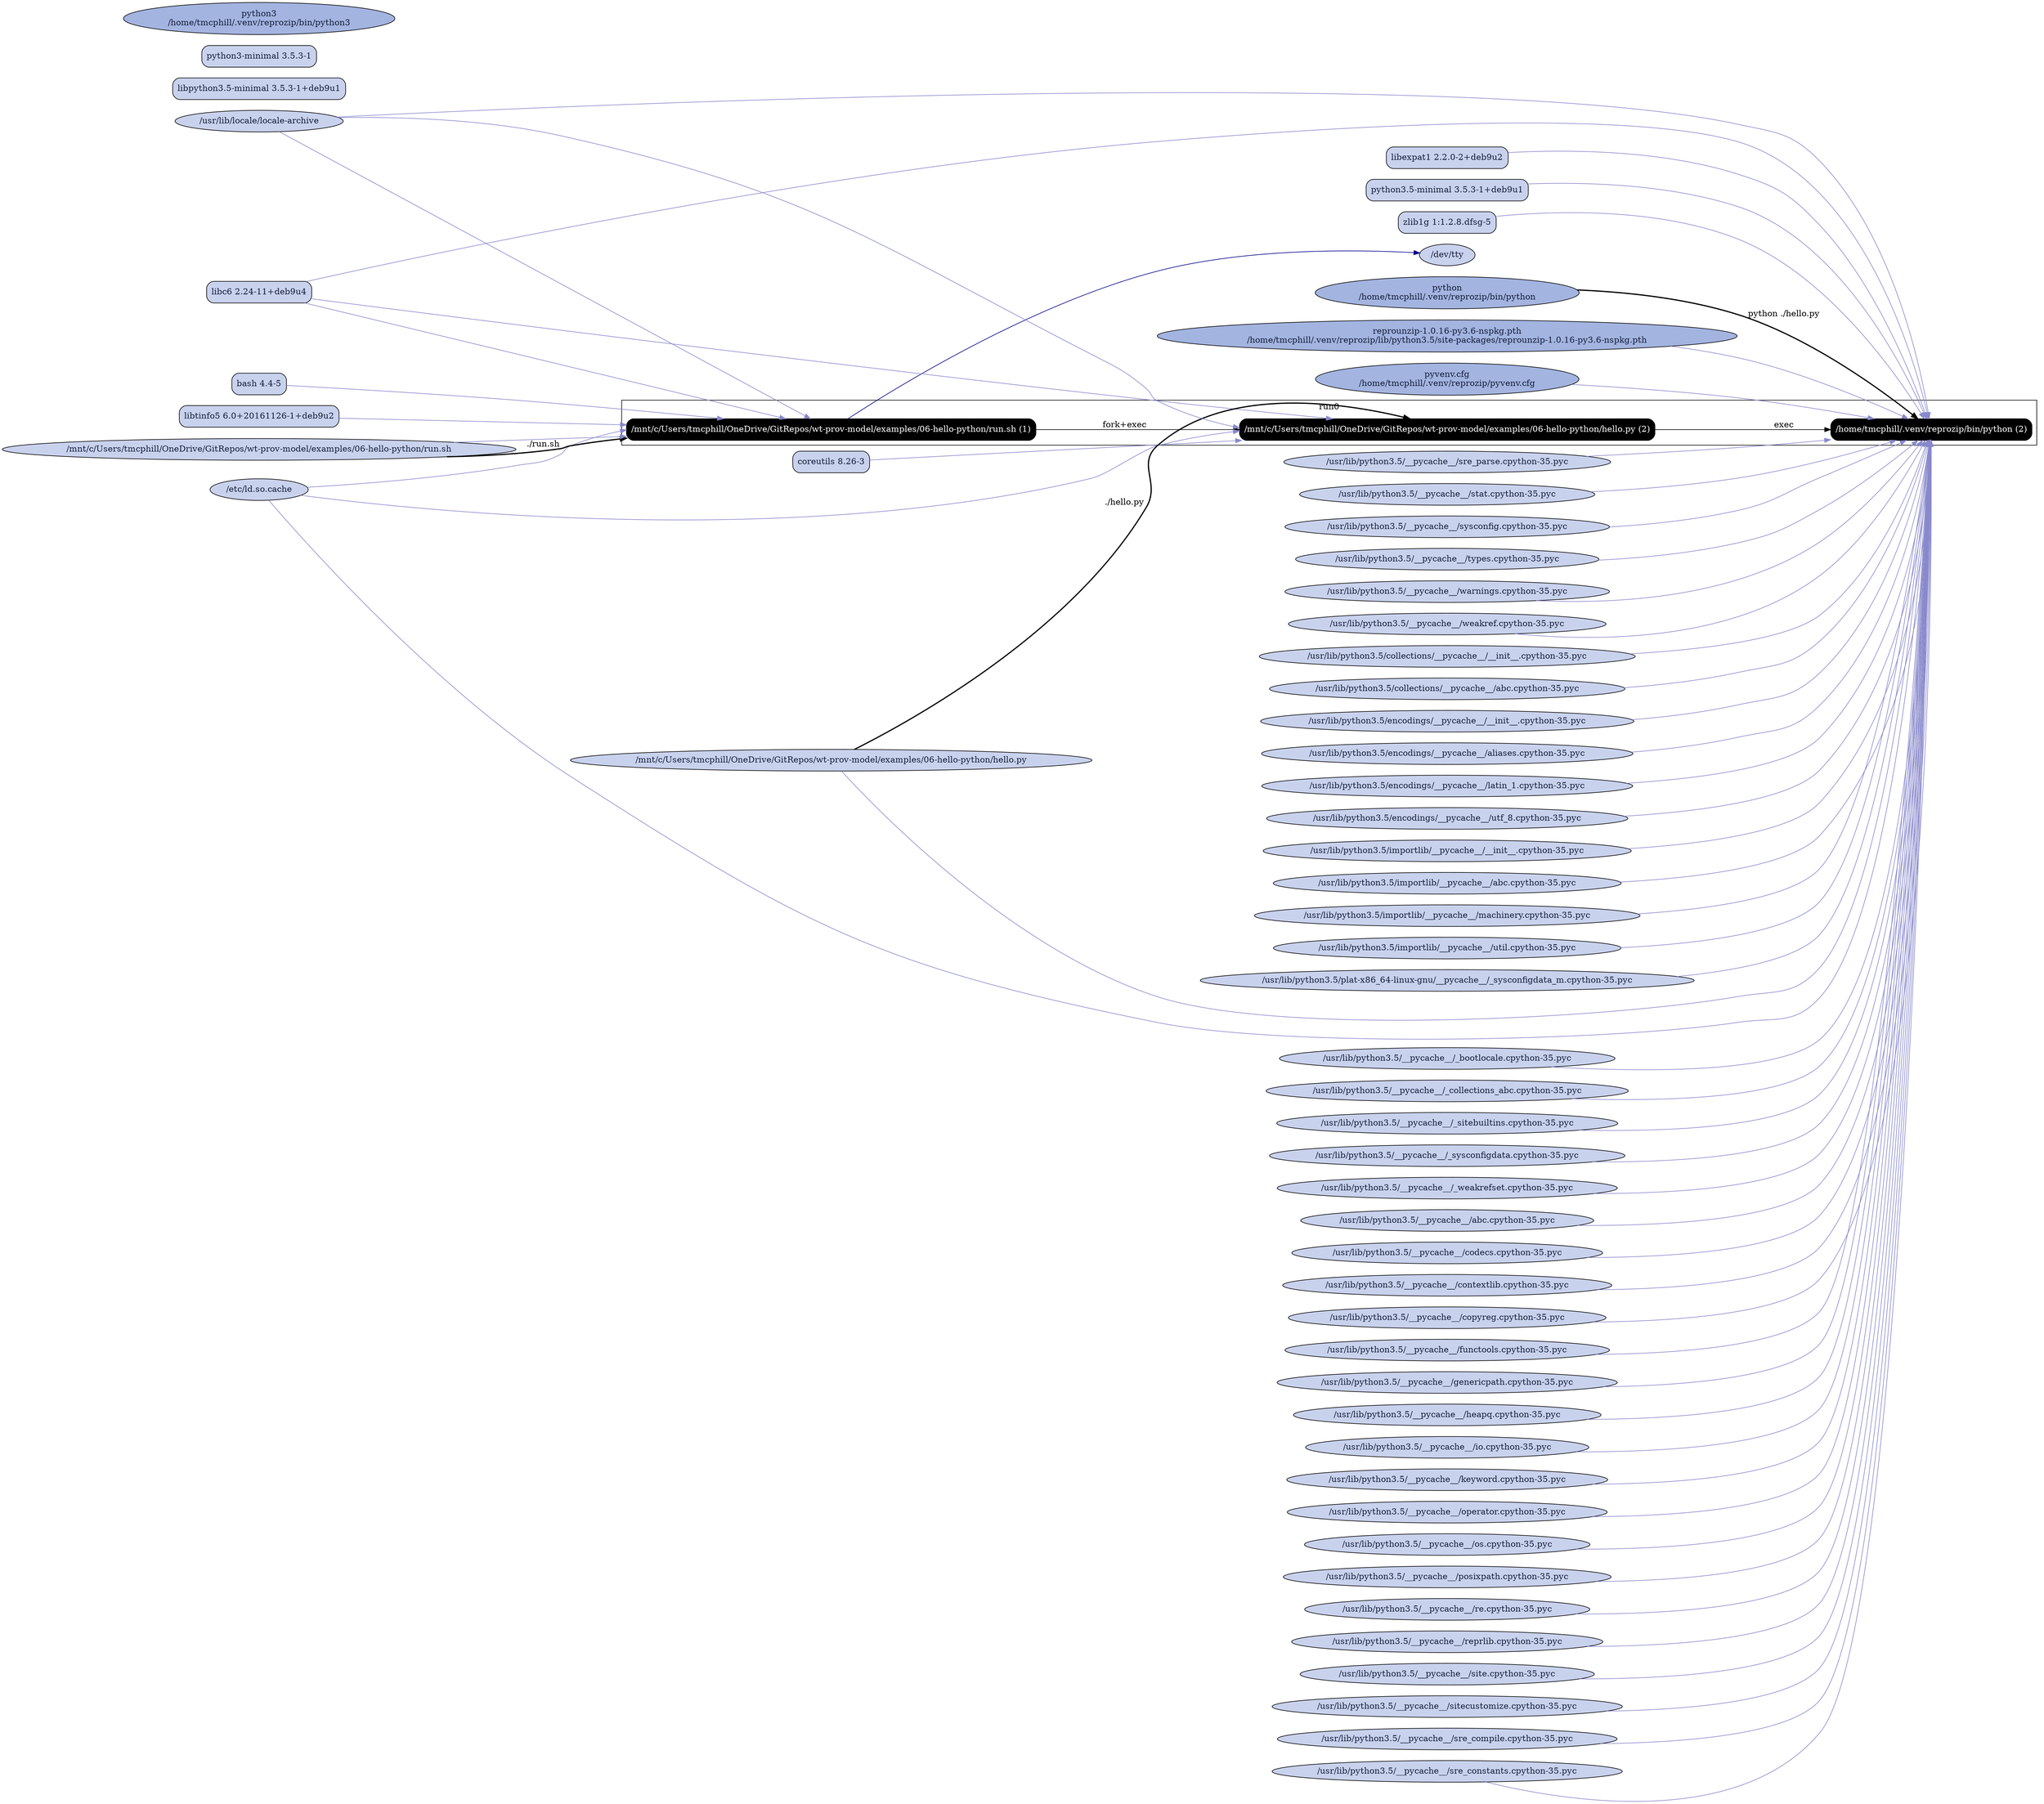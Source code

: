 digraph G {
    rankdir=LR;

    /* programs */
    node [shape=box fontcolor=white fillcolor=black style="filled,rounded"];
    subgraph cluster_run0 {
        label="run0";
        prog0 [label="/mnt/c/Users/tmcphill/OneDrive/GitRepos/wt-prov-model/examples/06-hello-python/run.sh (1)"];
        prog1 [label="/mnt/c/Users/tmcphill/OneDrive/GitRepos/wt-prov-model/examples/06-hello-python/hello.py (2)"];
        prog0 -> prog1 [label="fork+exec"];
        prog2 [label="/home/tmcphill/.venv/reprozip/bin/python (2)"];
        prog1 -> prog2 [label="exec"];
    }

    node [shape=ellipse fontcolor="#131C39" fillcolor="#C9D2ED"];

    /* system packages */
    "pkg bash" [shape=box,label="bash 4.4-5"];
    "pkg coreutils" [shape=box,label="coreutils 8.26-3"];
    "pkg libc6" [shape=box,label="libc6 2.24-11+deb9u4"];
    "pkg libexpat1" [shape=box,label="libexpat1 2.2.0-2+deb9u2"];
    "pkg libpython3.5-minimal" [shape=box,label="libpython3.5-minimal 3.5.3-1+deb9u1"];
    "pkg libtinfo5" [shape=box,label="libtinfo5 6.0+20161126-1+deb9u2"];
    "pkg python3-minimal" [shape=box,label="python3-minimal 3.5.3-1"];
    "pkg python3.5-minimal" [shape=box,label="python3.5-minimal 3.5.3-1+deb9u1"];
    "pkg zlib1g" [shape=box,label="zlib1g 1:1.2.8.dfsg-5"];

    /* other files */
    "/dev/tty";
    "/etc/ld.so.cache";
    "/home/tmcphill/.venv/reprozip/bin/python" [fillcolor="#A3B4E0", label="python\n/home/tmcphill/.venv/reprozip/bin/python"];
    "/home/tmcphill/.venv/reprozip/bin/python3" [fillcolor="#A3B4E0", label="python3\n/home/tmcphill/.venv/reprozip/bin/python3"];
    "/home/tmcphill/.venv/reprozip/lib/python3.5/site-packages/reprounzip-1.0.16-py3.6-nspkg.pth" [fillcolor="#A3B4E0", label="reprounzip-1.0.16-py3.6-nspkg.pth\n/home/tmcphill/.venv/reprozip/lib/python3.5/site-packages/reprounzip-1.0.16-py3.6-nspkg.pth"];
    "/home/tmcphill/.venv/reprozip/pyvenv.cfg" [fillcolor="#A3B4E0", label="pyvenv.cfg\n/home/tmcphill/.venv/reprozip/pyvenv.cfg"];
    "/mnt/c/Users/tmcphill/OneDrive/GitRepos/wt-prov-model/examples/06-hello-python/hello.py";
    "/mnt/c/Users/tmcphill/OneDrive/GitRepos/wt-prov-model/examples/06-hello-python/run.sh";
    "/usr/lib/locale/locale-archive";
    "/usr/lib/python3.5/__pycache__/_bootlocale.cpython-35.pyc";
    "/usr/lib/python3.5/__pycache__/_collections_abc.cpython-35.pyc";
    "/usr/lib/python3.5/__pycache__/_sitebuiltins.cpython-35.pyc";
    "/usr/lib/python3.5/__pycache__/_sysconfigdata.cpython-35.pyc";
    "/usr/lib/python3.5/__pycache__/_weakrefset.cpython-35.pyc";
    "/usr/lib/python3.5/__pycache__/abc.cpython-35.pyc";
    "/usr/lib/python3.5/__pycache__/codecs.cpython-35.pyc";
    "/usr/lib/python3.5/__pycache__/contextlib.cpython-35.pyc";
    "/usr/lib/python3.5/__pycache__/copyreg.cpython-35.pyc";
    "/usr/lib/python3.5/__pycache__/functools.cpython-35.pyc";
    "/usr/lib/python3.5/__pycache__/genericpath.cpython-35.pyc";
    "/usr/lib/python3.5/__pycache__/heapq.cpython-35.pyc";
    "/usr/lib/python3.5/__pycache__/io.cpython-35.pyc";
    "/usr/lib/python3.5/__pycache__/keyword.cpython-35.pyc";
    "/usr/lib/python3.5/__pycache__/operator.cpython-35.pyc";
    "/usr/lib/python3.5/__pycache__/os.cpython-35.pyc";
    "/usr/lib/python3.5/__pycache__/posixpath.cpython-35.pyc";
    "/usr/lib/python3.5/__pycache__/re.cpython-35.pyc";
    "/usr/lib/python3.5/__pycache__/reprlib.cpython-35.pyc";
    "/usr/lib/python3.5/__pycache__/site.cpython-35.pyc";
    "/usr/lib/python3.5/__pycache__/sitecustomize.cpython-35.pyc";
    "/usr/lib/python3.5/__pycache__/sre_compile.cpython-35.pyc";
    "/usr/lib/python3.5/__pycache__/sre_constants.cpython-35.pyc";
    "/usr/lib/python3.5/__pycache__/sre_parse.cpython-35.pyc";
    "/usr/lib/python3.5/__pycache__/stat.cpython-35.pyc";
    "/usr/lib/python3.5/__pycache__/sysconfig.cpython-35.pyc";
    "/usr/lib/python3.5/__pycache__/types.cpython-35.pyc";
    "/usr/lib/python3.5/__pycache__/warnings.cpython-35.pyc";
    "/usr/lib/python3.5/__pycache__/weakref.cpython-35.pyc";
    "/usr/lib/python3.5/collections/__pycache__/__init__.cpython-35.pyc";
    "/usr/lib/python3.5/collections/__pycache__/abc.cpython-35.pyc";
    "/usr/lib/python3.5/encodings/__pycache__/__init__.cpython-35.pyc";
    "/usr/lib/python3.5/encodings/__pycache__/aliases.cpython-35.pyc";
    "/usr/lib/python3.5/encodings/__pycache__/latin_1.cpython-35.pyc";
    "/usr/lib/python3.5/encodings/__pycache__/utf_8.cpython-35.pyc";
    "/usr/lib/python3.5/importlib/__pycache__/__init__.cpython-35.pyc";
    "/usr/lib/python3.5/importlib/__pycache__/abc.cpython-35.pyc";
    "/usr/lib/python3.5/importlib/__pycache__/machinery.cpython-35.pyc";
    "/usr/lib/python3.5/importlib/__pycache__/util.cpython-35.pyc";
    "/usr/lib/python3.5/plat-x86_64-linux-gnu/__pycache__/_sysconfigdata_m.cpython-35.pyc";

    "/mnt/c/Users/tmcphill/OneDrive/GitRepos/wt-prov-model/examples/06-hello-python/run.sh" -> prog0 [style=bold, label="./run.sh"];
    "pkg bash" -> prog0 [color="#8888CC"];
    "pkg libc6" -> prog0 [color="#8888CC"];
    "/etc/ld.so.cache" -> prog0 [color="#8888CC"];
    "pkg libtinfo5" -> prog0 [color="#8888CC"];
    prog0 -> "/dev/tty" [color="#000088"];
    "/usr/lib/locale/locale-archive" -> prog0 [color="#8888CC"];
    "/mnt/c/Users/tmcphill/OneDrive/GitRepos/wt-prov-model/examples/06-hello-python/run.sh" -> prog0 [color="#8888CC"];
    "/mnt/c/Users/tmcphill/OneDrive/GitRepos/wt-prov-model/examples/06-hello-python/hello.py" -> prog1 [style=bold, label="./hello.py"];
    "pkg coreutils" -> prog1 [color="#8888CC"];
    "pkg libc6" -> prog1 [color="#8888CC"];
    "/etc/ld.so.cache" -> prog1 [color="#8888CC"];
    "/usr/lib/locale/locale-archive" -> prog1 [color="#8888CC"];
    "/home/tmcphill/.venv/reprozip/bin/python" -> prog2 [style=bold, label="python ./hello.py"];
    "pkg python3.5-minimal" -> prog2 [color="#8888CC"];
    "pkg libc6" -> prog2 [color="#8888CC"];
    "/etc/ld.so.cache" -> prog2 [color="#8888CC"];
    "pkg libexpat1" -> prog2 [color="#8888CC"];
    "pkg zlib1g" -> prog2 [color="#8888CC"];
    "/usr/lib/locale/locale-archive" -> prog2 [color="#8888CC"];
    "/usr/lib/python3.5/encodings/__pycache__/__init__.cpython-35.pyc" -> prog2 [color="#8888CC"];
    "/usr/lib/python3.5/__pycache__/codecs.cpython-35.pyc" -> prog2 [color="#8888CC"];
    "/usr/lib/python3.5/encodings/__pycache__/aliases.cpython-35.pyc" -> prog2 [color="#8888CC"];
    "/usr/lib/python3.5/encodings/__pycache__/utf_8.cpython-35.pyc" -> prog2 [color="#8888CC"];
    "/usr/lib/python3.5/encodings/__pycache__/latin_1.cpython-35.pyc" -> prog2 [color="#8888CC"];
    "/usr/lib/python3.5/__pycache__/io.cpython-35.pyc" -> prog2 [color="#8888CC"];
    "/usr/lib/python3.5/__pycache__/abc.cpython-35.pyc" -> prog2 [color="#8888CC"];
    "/usr/lib/python3.5/__pycache__/_weakrefset.cpython-35.pyc" -> prog2 [color="#8888CC"];
    "/usr/lib/python3.5/__pycache__/site.cpython-35.pyc" -> prog2 [color="#8888CC"];
    "/usr/lib/python3.5/__pycache__/os.cpython-35.pyc" -> prog2 [color="#8888CC"];
    "/usr/lib/python3.5/__pycache__/stat.cpython-35.pyc" -> prog2 [color="#8888CC"];
    "/usr/lib/python3.5/__pycache__/posixpath.cpython-35.pyc" -> prog2 [color="#8888CC"];
    "/usr/lib/python3.5/__pycache__/genericpath.cpython-35.pyc" -> prog2 [color="#8888CC"];
    "/usr/lib/python3.5/__pycache__/_collections_abc.cpython-35.pyc" -> prog2 [color="#8888CC"];
    "/usr/lib/python3.5/__pycache__/_sitebuiltins.cpython-35.pyc" -> prog2 [color="#8888CC"];
    "/usr/lib/python3.5/__pycache__/re.cpython-35.pyc" -> prog2 [color="#8888CC"];
    "/usr/lib/python3.5/__pycache__/sre_compile.cpython-35.pyc" -> prog2 [color="#8888CC"];
    "/usr/lib/python3.5/__pycache__/sre_parse.cpython-35.pyc" -> prog2 [color="#8888CC"];
    "/usr/lib/python3.5/__pycache__/sre_constants.cpython-35.pyc" -> prog2 [color="#8888CC"];
    "/usr/lib/python3.5/__pycache__/copyreg.cpython-35.pyc" -> prog2 [color="#8888CC"];
    "/home/tmcphill/.venv/reprozip/pyvenv.cfg" -> prog2 [color="#8888CC"];
    "/home/tmcphill/.venv/reprozip/lib/python3.5/site-packages/reprounzip-1.0.16-py3.6-nspkg.pth" -> prog2 [color="#8888CC"];
    "/usr/lib/python3.5/__pycache__/_bootlocale.cpython-35.pyc" -> prog2 [color="#8888CC"];
    "/usr/lib/python3.5/__pycache__/types.cpython-35.pyc" -> prog2 [color="#8888CC"];
    "/usr/lib/python3.5/__pycache__/functools.cpython-35.pyc" -> prog2 [color="#8888CC"];
    "/usr/lib/python3.5/collections/__pycache__/__init__.cpython-35.pyc" -> prog2 [color="#8888CC"];
    "/usr/lib/python3.5/__pycache__/operator.cpython-35.pyc" -> prog2 [color="#8888CC"];
    "/usr/lib/python3.5/__pycache__/keyword.cpython-35.pyc" -> prog2 [color="#8888CC"];
    "/usr/lib/python3.5/__pycache__/heapq.cpython-35.pyc" -> prog2 [color="#8888CC"];
    "/usr/lib/python3.5/__pycache__/reprlib.cpython-35.pyc" -> prog2 [color="#8888CC"];
    "/usr/lib/python3.5/__pycache__/weakref.cpython-35.pyc" -> prog2 [color="#8888CC"];
    "/usr/lib/python3.5/collections/__pycache__/abc.cpython-35.pyc" -> prog2 [color="#8888CC"];
    "/usr/lib/python3.5/importlib/__pycache__/__init__.cpython-35.pyc" -> prog2 [color="#8888CC"];
    "/usr/lib/python3.5/__pycache__/warnings.cpython-35.pyc" -> prog2 [color="#8888CC"];
    "/usr/lib/python3.5/importlib/__pycache__/util.cpython-35.pyc" -> prog2 [color="#8888CC"];
    "/usr/lib/python3.5/importlib/__pycache__/abc.cpython-35.pyc" -> prog2 [color="#8888CC"];
    "/usr/lib/python3.5/importlib/__pycache__/machinery.cpython-35.pyc" -> prog2 [color="#8888CC"];
    "/usr/lib/python3.5/__pycache__/contextlib.cpython-35.pyc" -> prog2 [color="#8888CC"];
    "/usr/lib/python3.5/__pycache__/sysconfig.cpython-35.pyc" -> prog2 [color="#8888CC"];
    "/usr/lib/python3.5/__pycache__/_sysconfigdata.cpython-35.pyc" -> prog2 [color="#8888CC"];
    "/usr/lib/python3.5/plat-x86_64-linux-gnu/__pycache__/_sysconfigdata_m.cpython-35.pyc" -> prog2 [color="#8888CC"];
    "/usr/lib/python3.5/__pycache__/sitecustomize.cpython-35.pyc" -> prog2 [color="#8888CC"];
    "/mnt/c/Users/tmcphill/OneDrive/GitRepos/wt-prov-model/examples/06-hello-python/hello.py" -> prog2 [color="#8888CC"];
}
